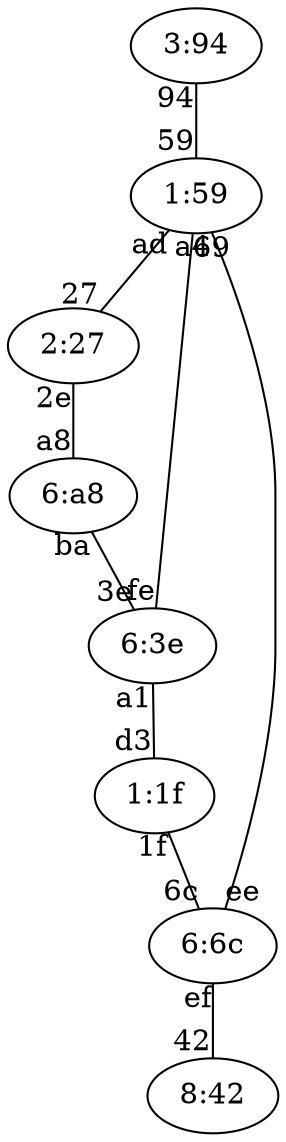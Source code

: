 graph{
	"3:94" -- "1:59" [headlabel="59", taillabel="94"]
	"1:59" -- "2:27" [headlabel="27", taillabel="ad"]
	"2:27" -- "6:a8" [headlabel="a8", taillabel="2e"]
	"6:a8" -- "6:3e" [headlabel="3e", taillabel="ba"]
	"6:3e" -- "1:1f" [headlabel="d3", taillabel="a1"]
	"1:1f" -- "6:6c" [headlabel="6c", taillabel="1f"]
	"6:6c" -- "8:42" [headlabel="42", taillabel="ef"]
	"6:6c" -- "1:59" [headlabel="a4", taillabel="ee"]
	"1:59" -- "6:3e" [headlabel="fe", taillabel="69"]
}